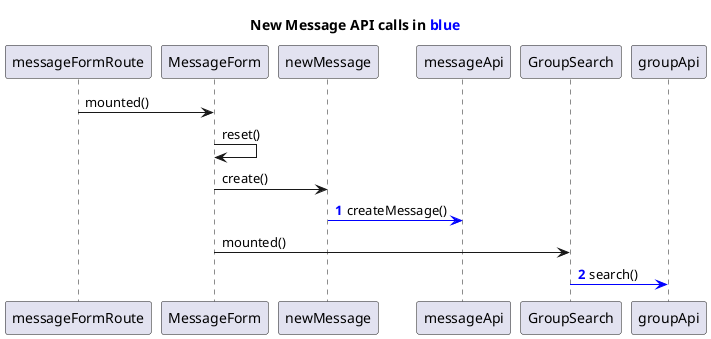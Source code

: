 @startuml
title New Message API calls in <font color=blue>blue</font>

autonumber "<b><font color=blue>0</font>"

autonumber stop
messageFormRoute -> MessageForm: mounted()
MessageForm -> MessageForm: reset()
MessageForm -> newMessage: create()
autonumber resume
newMessage -[#blue]> messageApi: createMessage()
autonumber stop
MessageForm -> GroupSearch: mounted()
autonumber resume
GroupSearch -[#blue]> groupApi: search()
autonumber stop
@enduml
